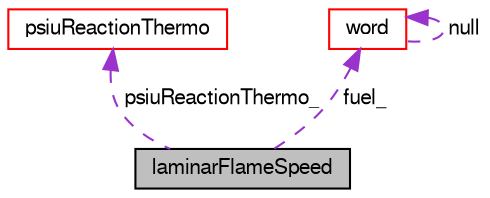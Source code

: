 digraph "laminarFlameSpeed"
{
  bgcolor="transparent";
  edge [fontname="FreeSans",fontsize="10",labelfontname="FreeSans",labelfontsize="10"];
  node [fontname="FreeSans",fontsize="10",shape=record];
  Node6 [label="laminarFlameSpeed",height=0.2,width=0.4,color="black", fillcolor="grey75", style="filled", fontcolor="black"];
  Node7 -> Node6 [dir="back",color="darkorchid3",fontsize="10",style="dashed",label=" psiuReactionThermo_" ,fontname="FreeSans"];
  Node7 [label="psiuReactionThermo",height=0.2,width=0.4,color="red",URL="$a30174.html",tooltip="Foam::psiuReactionThermo. "];
  Node45 -> Node6 [dir="back",color="darkorchid3",fontsize="10",style="dashed",label=" fuel_" ,fontname="FreeSans"];
  Node45 [label="word",height=0.2,width=0.4,color="red",URL="$a28258.html",tooltip="A class for handling words, derived from string. "];
  Node45 -> Node45 [dir="back",color="darkorchid3",fontsize="10",style="dashed",label=" null" ,fontname="FreeSans"];
}
